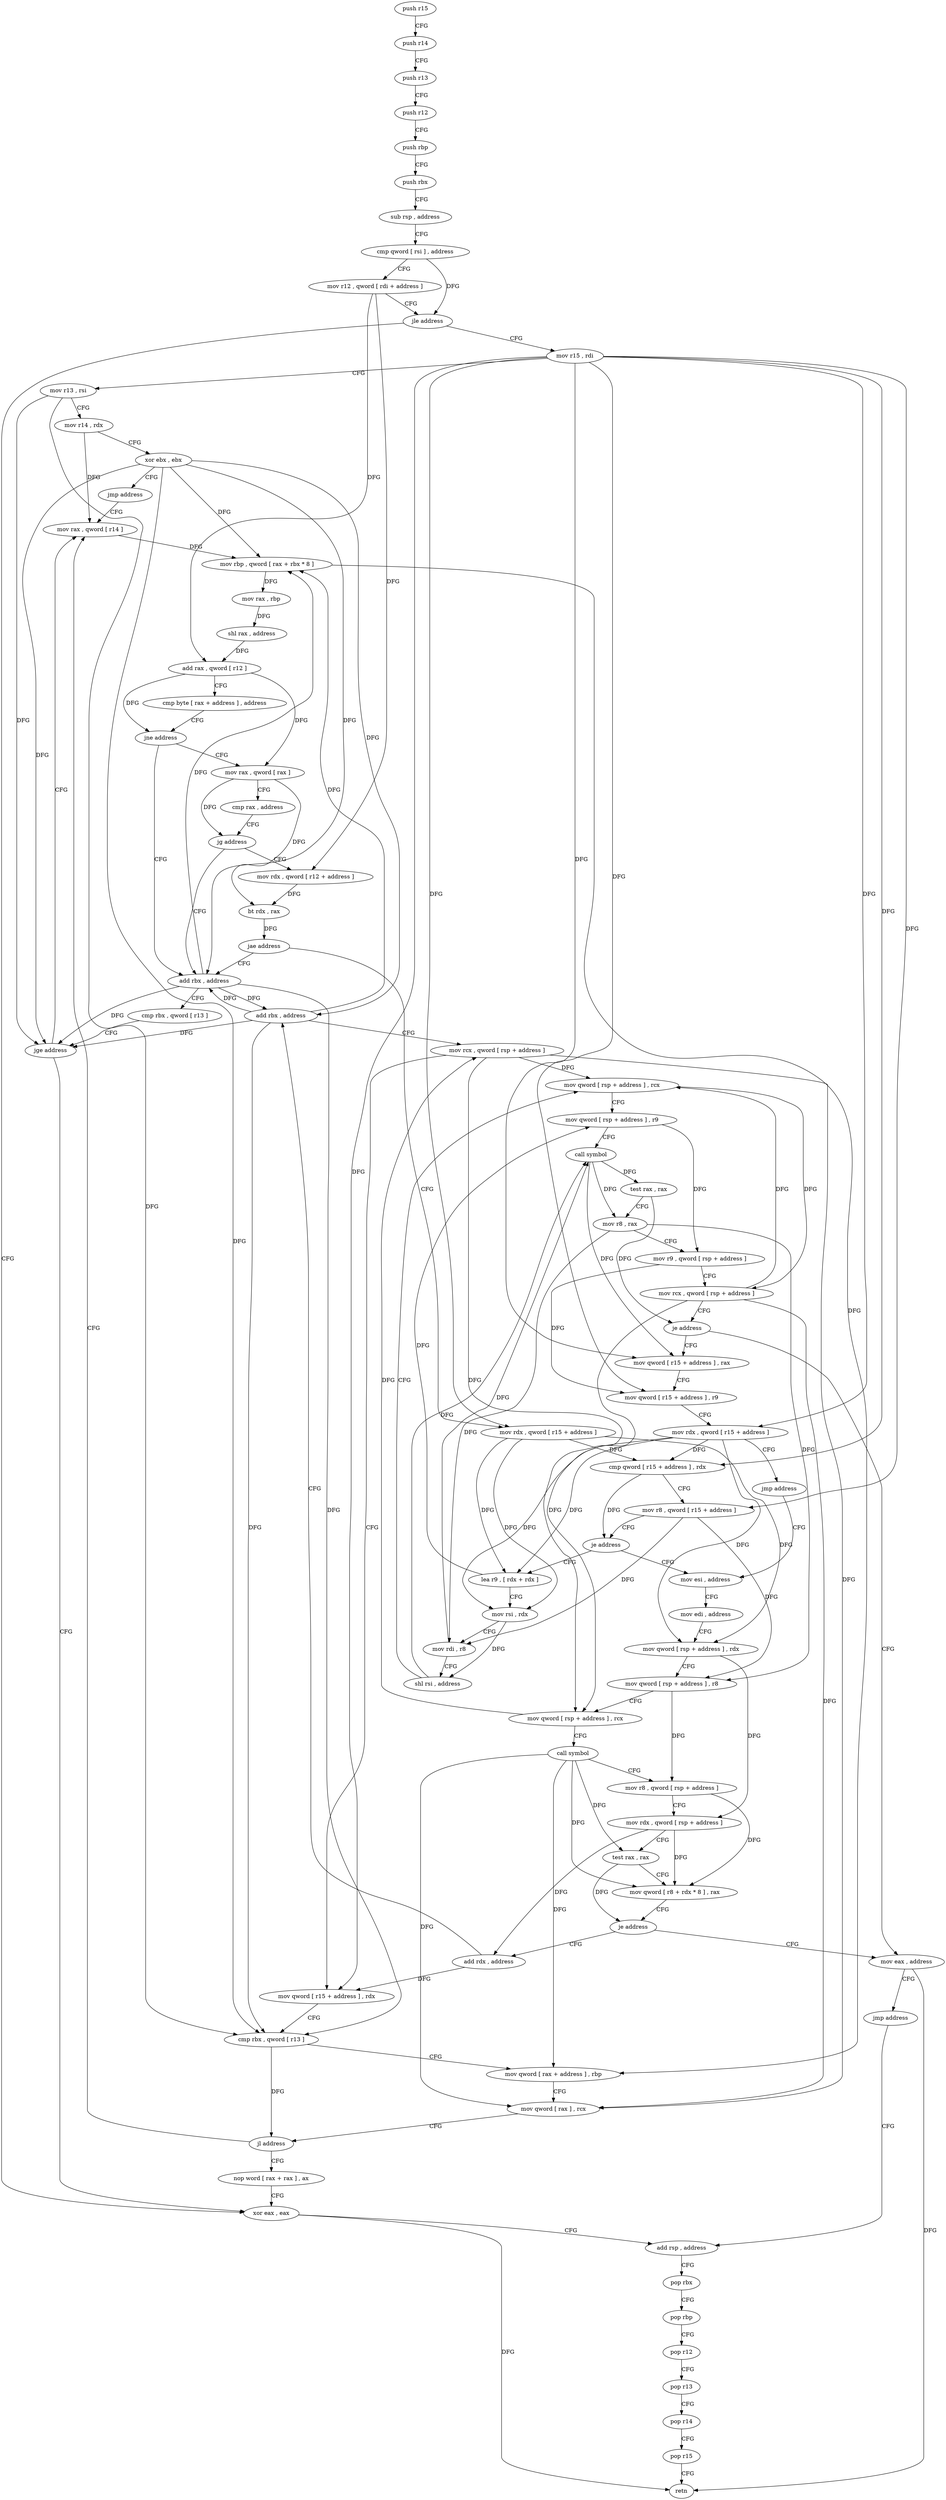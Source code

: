 digraph "func" {
"4342192" [label = "push r15" ]
"4342194" [label = "push r14" ]
"4342196" [label = "push r13" ]
"4342198" [label = "push r12" ]
"4342200" [label = "push rbp" ]
"4342201" [label = "push rbx" ]
"4342202" [label = "sub rsp , address" ]
"4342206" [label = "cmp qword [ rsi ] , address" ]
"4342210" [label = "mov r12 , qword [ rdi + address ]" ]
"4342217" [label = "jle address" ]
"4342416" [label = "xor eax , eax" ]
"4342223" [label = "mov r15 , rdi" ]
"4342418" [label = "add rsp , address" ]
"4342226" [label = "mov r13 , rsi" ]
"4342229" [label = "mov r14 , rdx" ]
"4342232" [label = "xor ebx , ebx" ]
"4342234" [label = "jmp address" ]
"4342254" [label = "mov rax , qword [ r14 ]" ]
"4342257" [label = "mov rbp , qword [ rax + rbx * 8 ]" ]
"4342261" [label = "mov rax , rbp" ]
"4342264" [label = "shl rax , address" ]
"4342268" [label = "add rax , qword [ r12 ]" ]
"4342272" [label = "cmp byte [ rax + address ] , address" ]
"4342276" [label = "jne address" ]
"4342240" [label = "add rbx , address" ]
"4342278" [label = "mov rax , qword [ rax ]" ]
"4342244" [label = "cmp rbx , qword [ r13 ]" ]
"4342248" [label = "jge address" ]
"4342281" [label = "cmp rax , address" ]
"4342285" [label = "jg address" ]
"4342287" [label = "mov rdx , qword [ r12 + address ]" ]
"4342295" [label = "bt rdx , rax" ]
"4342299" [label = "jae address" ]
"4342301" [label = "mov rdx , qword [ r15 + address ]" ]
"4342308" [label = "cmp qword [ r15 + address ] , rdx" ]
"4342315" [label = "mov r8 , qword [ r15 + address ]" ]
"4342322" [label = "je address" ]
"4342440" [label = "lea r9 , [ rdx + rdx ]" ]
"4342324" [label = "mov esi , address" ]
"4342444" [label = "mov rsi , rdx" ]
"4342447" [label = "mov rdi , r8" ]
"4342450" [label = "shl rsi , address" ]
"4342454" [label = "mov qword [ rsp + address ] , rcx" ]
"4342459" [label = "mov qword [ rsp + address ] , r9" ]
"4342464" [label = "call symbol" ]
"4342469" [label = "test rax , rax" ]
"4342472" [label = "mov r8 , rax" ]
"4342475" [label = "mov r9 , qword [ rsp + address ]" ]
"4342480" [label = "mov rcx , qword [ rsp + address ]" ]
"4342485" [label = "je address" ]
"4342433" [label = "mov eax , address" ]
"4342487" [label = "mov qword [ r15 + address ] , rax" ]
"4342329" [label = "mov edi , address" ]
"4342334" [label = "mov qword [ rsp + address ] , rdx" ]
"4342339" [label = "mov qword [ rsp + address ] , r8" ]
"4342344" [label = "mov qword [ rsp + address ] , rcx" ]
"4342349" [label = "call symbol" ]
"4342354" [label = "mov r8 , qword [ rsp + address ]" ]
"4342359" [label = "mov rdx , qword [ rsp + address ]" ]
"4342364" [label = "test rax , rax" ]
"4342367" [label = "mov qword [ r8 + rdx * 8 ] , rax" ]
"4342371" [label = "je address" ]
"4342373" [label = "add rdx , address" ]
"4342438" [label = "jmp address" ]
"4342494" [label = "mov qword [ r15 + address ] , r9" ]
"4342501" [label = "mov rdx , qword [ r15 + address ]" ]
"4342508" [label = "jmp address" ]
"4342377" [label = "add rbx , address" ]
"4342381" [label = "mov rcx , qword [ rsp + address ]" ]
"4342386" [label = "mov qword [ r15 + address ] , rdx" ]
"4342393" [label = "cmp rbx , qword [ r13 ]" ]
"4342397" [label = "mov qword [ rax + address ] , rbp" ]
"4342401" [label = "mov qword [ rax ] , rcx" ]
"4342404" [label = "jl address" ]
"4342410" [label = "nop word [ rax + rax ] , ax" ]
"4342422" [label = "pop rbx" ]
"4342423" [label = "pop rbp" ]
"4342424" [label = "pop r12" ]
"4342426" [label = "pop r13" ]
"4342428" [label = "pop r14" ]
"4342430" [label = "pop r15" ]
"4342432" [label = "retn" ]
"4342192" -> "4342194" [ label = "CFG" ]
"4342194" -> "4342196" [ label = "CFG" ]
"4342196" -> "4342198" [ label = "CFG" ]
"4342198" -> "4342200" [ label = "CFG" ]
"4342200" -> "4342201" [ label = "CFG" ]
"4342201" -> "4342202" [ label = "CFG" ]
"4342202" -> "4342206" [ label = "CFG" ]
"4342206" -> "4342210" [ label = "CFG" ]
"4342206" -> "4342217" [ label = "DFG" ]
"4342210" -> "4342217" [ label = "CFG" ]
"4342210" -> "4342268" [ label = "DFG" ]
"4342210" -> "4342287" [ label = "DFG" ]
"4342217" -> "4342416" [ label = "CFG" ]
"4342217" -> "4342223" [ label = "CFG" ]
"4342416" -> "4342418" [ label = "CFG" ]
"4342416" -> "4342432" [ label = "DFG" ]
"4342223" -> "4342226" [ label = "CFG" ]
"4342223" -> "4342301" [ label = "DFG" ]
"4342223" -> "4342308" [ label = "DFG" ]
"4342223" -> "4342315" [ label = "DFG" ]
"4342223" -> "4342487" [ label = "DFG" ]
"4342223" -> "4342494" [ label = "DFG" ]
"4342223" -> "4342501" [ label = "DFG" ]
"4342223" -> "4342386" [ label = "DFG" ]
"4342418" -> "4342422" [ label = "CFG" ]
"4342226" -> "4342229" [ label = "CFG" ]
"4342226" -> "4342248" [ label = "DFG" ]
"4342226" -> "4342393" [ label = "DFG" ]
"4342229" -> "4342232" [ label = "CFG" ]
"4342229" -> "4342254" [ label = "DFG" ]
"4342232" -> "4342234" [ label = "CFG" ]
"4342232" -> "4342257" [ label = "DFG" ]
"4342232" -> "4342240" [ label = "DFG" ]
"4342232" -> "4342248" [ label = "DFG" ]
"4342232" -> "4342377" [ label = "DFG" ]
"4342232" -> "4342393" [ label = "DFG" ]
"4342234" -> "4342254" [ label = "CFG" ]
"4342254" -> "4342257" [ label = "DFG" ]
"4342257" -> "4342261" [ label = "DFG" ]
"4342257" -> "4342397" [ label = "DFG" ]
"4342261" -> "4342264" [ label = "DFG" ]
"4342264" -> "4342268" [ label = "DFG" ]
"4342268" -> "4342272" [ label = "CFG" ]
"4342268" -> "4342276" [ label = "DFG" ]
"4342268" -> "4342278" [ label = "DFG" ]
"4342272" -> "4342276" [ label = "CFG" ]
"4342276" -> "4342240" [ label = "CFG" ]
"4342276" -> "4342278" [ label = "CFG" ]
"4342240" -> "4342244" [ label = "CFG" ]
"4342240" -> "4342257" [ label = "DFG" ]
"4342240" -> "4342248" [ label = "DFG" ]
"4342240" -> "4342377" [ label = "DFG" ]
"4342240" -> "4342393" [ label = "DFG" ]
"4342278" -> "4342281" [ label = "CFG" ]
"4342278" -> "4342285" [ label = "DFG" ]
"4342278" -> "4342295" [ label = "DFG" ]
"4342244" -> "4342248" [ label = "CFG" ]
"4342248" -> "4342416" [ label = "CFG" ]
"4342248" -> "4342254" [ label = "CFG" ]
"4342281" -> "4342285" [ label = "CFG" ]
"4342285" -> "4342240" [ label = "CFG" ]
"4342285" -> "4342287" [ label = "CFG" ]
"4342287" -> "4342295" [ label = "DFG" ]
"4342295" -> "4342299" [ label = "DFG" ]
"4342299" -> "4342240" [ label = "CFG" ]
"4342299" -> "4342301" [ label = "CFG" ]
"4342301" -> "4342308" [ label = "DFG" ]
"4342301" -> "4342440" [ label = "DFG" ]
"4342301" -> "4342444" [ label = "DFG" ]
"4342301" -> "4342334" [ label = "DFG" ]
"4342308" -> "4342315" [ label = "CFG" ]
"4342308" -> "4342322" [ label = "DFG" ]
"4342315" -> "4342322" [ label = "CFG" ]
"4342315" -> "4342447" [ label = "DFG" ]
"4342315" -> "4342339" [ label = "DFG" ]
"4342322" -> "4342440" [ label = "CFG" ]
"4342322" -> "4342324" [ label = "CFG" ]
"4342440" -> "4342444" [ label = "CFG" ]
"4342440" -> "4342459" [ label = "DFG" ]
"4342324" -> "4342329" [ label = "CFG" ]
"4342444" -> "4342447" [ label = "CFG" ]
"4342444" -> "4342450" [ label = "DFG" ]
"4342447" -> "4342450" [ label = "CFG" ]
"4342447" -> "4342464" [ label = "DFG" ]
"4342450" -> "4342454" [ label = "CFG" ]
"4342450" -> "4342464" [ label = "DFG" ]
"4342454" -> "4342459" [ label = "CFG" ]
"4342454" -> "4342480" [ label = "DFG" ]
"4342459" -> "4342464" [ label = "CFG" ]
"4342459" -> "4342475" [ label = "DFG" ]
"4342464" -> "4342469" [ label = "DFG" ]
"4342464" -> "4342472" [ label = "DFG" ]
"4342464" -> "4342487" [ label = "DFG" ]
"4342469" -> "4342472" [ label = "CFG" ]
"4342469" -> "4342485" [ label = "DFG" ]
"4342472" -> "4342475" [ label = "CFG" ]
"4342472" -> "4342447" [ label = "DFG" ]
"4342472" -> "4342339" [ label = "DFG" ]
"4342475" -> "4342480" [ label = "CFG" ]
"4342475" -> "4342494" [ label = "DFG" ]
"4342480" -> "4342485" [ label = "CFG" ]
"4342480" -> "4342454" [ label = "DFG" ]
"4342480" -> "4342344" [ label = "DFG" ]
"4342480" -> "4342401" [ label = "DFG" ]
"4342485" -> "4342433" [ label = "CFG" ]
"4342485" -> "4342487" [ label = "CFG" ]
"4342433" -> "4342438" [ label = "CFG" ]
"4342433" -> "4342432" [ label = "DFG" ]
"4342487" -> "4342494" [ label = "CFG" ]
"4342329" -> "4342334" [ label = "CFG" ]
"4342334" -> "4342339" [ label = "CFG" ]
"4342334" -> "4342359" [ label = "DFG" ]
"4342339" -> "4342344" [ label = "CFG" ]
"4342339" -> "4342354" [ label = "DFG" ]
"4342344" -> "4342349" [ label = "CFG" ]
"4342344" -> "4342381" [ label = "DFG" ]
"4342349" -> "4342354" [ label = "CFG" ]
"4342349" -> "4342364" [ label = "DFG" ]
"4342349" -> "4342367" [ label = "DFG" ]
"4342349" -> "4342397" [ label = "DFG" ]
"4342349" -> "4342401" [ label = "DFG" ]
"4342354" -> "4342359" [ label = "CFG" ]
"4342354" -> "4342367" [ label = "DFG" ]
"4342359" -> "4342364" [ label = "CFG" ]
"4342359" -> "4342367" [ label = "DFG" ]
"4342359" -> "4342373" [ label = "DFG" ]
"4342364" -> "4342367" [ label = "CFG" ]
"4342364" -> "4342371" [ label = "DFG" ]
"4342367" -> "4342371" [ label = "CFG" ]
"4342371" -> "4342433" [ label = "CFG" ]
"4342371" -> "4342373" [ label = "CFG" ]
"4342373" -> "4342377" [ label = "CFG" ]
"4342373" -> "4342386" [ label = "DFG" ]
"4342438" -> "4342418" [ label = "CFG" ]
"4342494" -> "4342501" [ label = "CFG" ]
"4342501" -> "4342508" [ label = "CFG" ]
"4342501" -> "4342308" [ label = "DFG" ]
"4342501" -> "4342440" [ label = "DFG" ]
"4342501" -> "4342444" [ label = "DFG" ]
"4342501" -> "4342334" [ label = "DFG" ]
"4342508" -> "4342324" [ label = "CFG" ]
"4342377" -> "4342381" [ label = "CFG" ]
"4342377" -> "4342257" [ label = "DFG" ]
"4342377" -> "4342240" [ label = "DFG" ]
"4342377" -> "4342248" [ label = "DFG" ]
"4342377" -> "4342393" [ label = "DFG" ]
"4342381" -> "4342386" [ label = "CFG" ]
"4342381" -> "4342454" [ label = "DFG" ]
"4342381" -> "4342344" [ label = "DFG" ]
"4342381" -> "4342401" [ label = "DFG" ]
"4342386" -> "4342393" [ label = "CFG" ]
"4342393" -> "4342397" [ label = "CFG" ]
"4342393" -> "4342404" [ label = "DFG" ]
"4342397" -> "4342401" [ label = "CFG" ]
"4342401" -> "4342404" [ label = "CFG" ]
"4342404" -> "4342254" [ label = "CFG" ]
"4342404" -> "4342410" [ label = "CFG" ]
"4342410" -> "4342416" [ label = "CFG" ]
"4342422" -> "4342423" [ label = "CFG" ]
"4342423" -> "4342424" [ label = "CFG" ]
"4342424" -> "4342426" [ label = "CFG" ]
"4342426" -> "4342428" [ label = "CFG" ]
"4342428" -> "4342430" [ label = "CFG" ]
"4342430" -> "4342432" [ label = "CFG" ]
}

